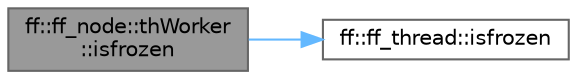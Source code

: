 digraph "ff::ff_node::thWorker::isfrozen"
{
 // LATEX_PDF_SIZE
  bgcolor="transparent";
  edge [fontname=Helvetica,fontsize=10,labelfontname=Helvetica,labelfontsize=10];
  node [fontname=Helvetica,fontsize=10,shape=box,height=0.2,width=0.4];
  rankdir="LR";
  Node1 [id="Node000001",label="ff::ff_node::thWorker\l::isfrozen",height=0.2,width=0.4,color="gray40", fillcolor="grey60", style="filled", fontcolor="black",tooltip=" "];
  Node1 -> Node2 [id="edge2_Node000001_Node000002",color="steelblue1",style="solid",tooltip=" "];
  Node2 [id="Node000002",label="ff::ff_thread::isfrozen",height=0.2,width=0.4,color="grey40", fillcolor="white", style="filled",URL="$classff_1_1ff__thread.html#ad640f724a3b10e2dc1ff89a52fb1a010",tooltip=" "];
}
